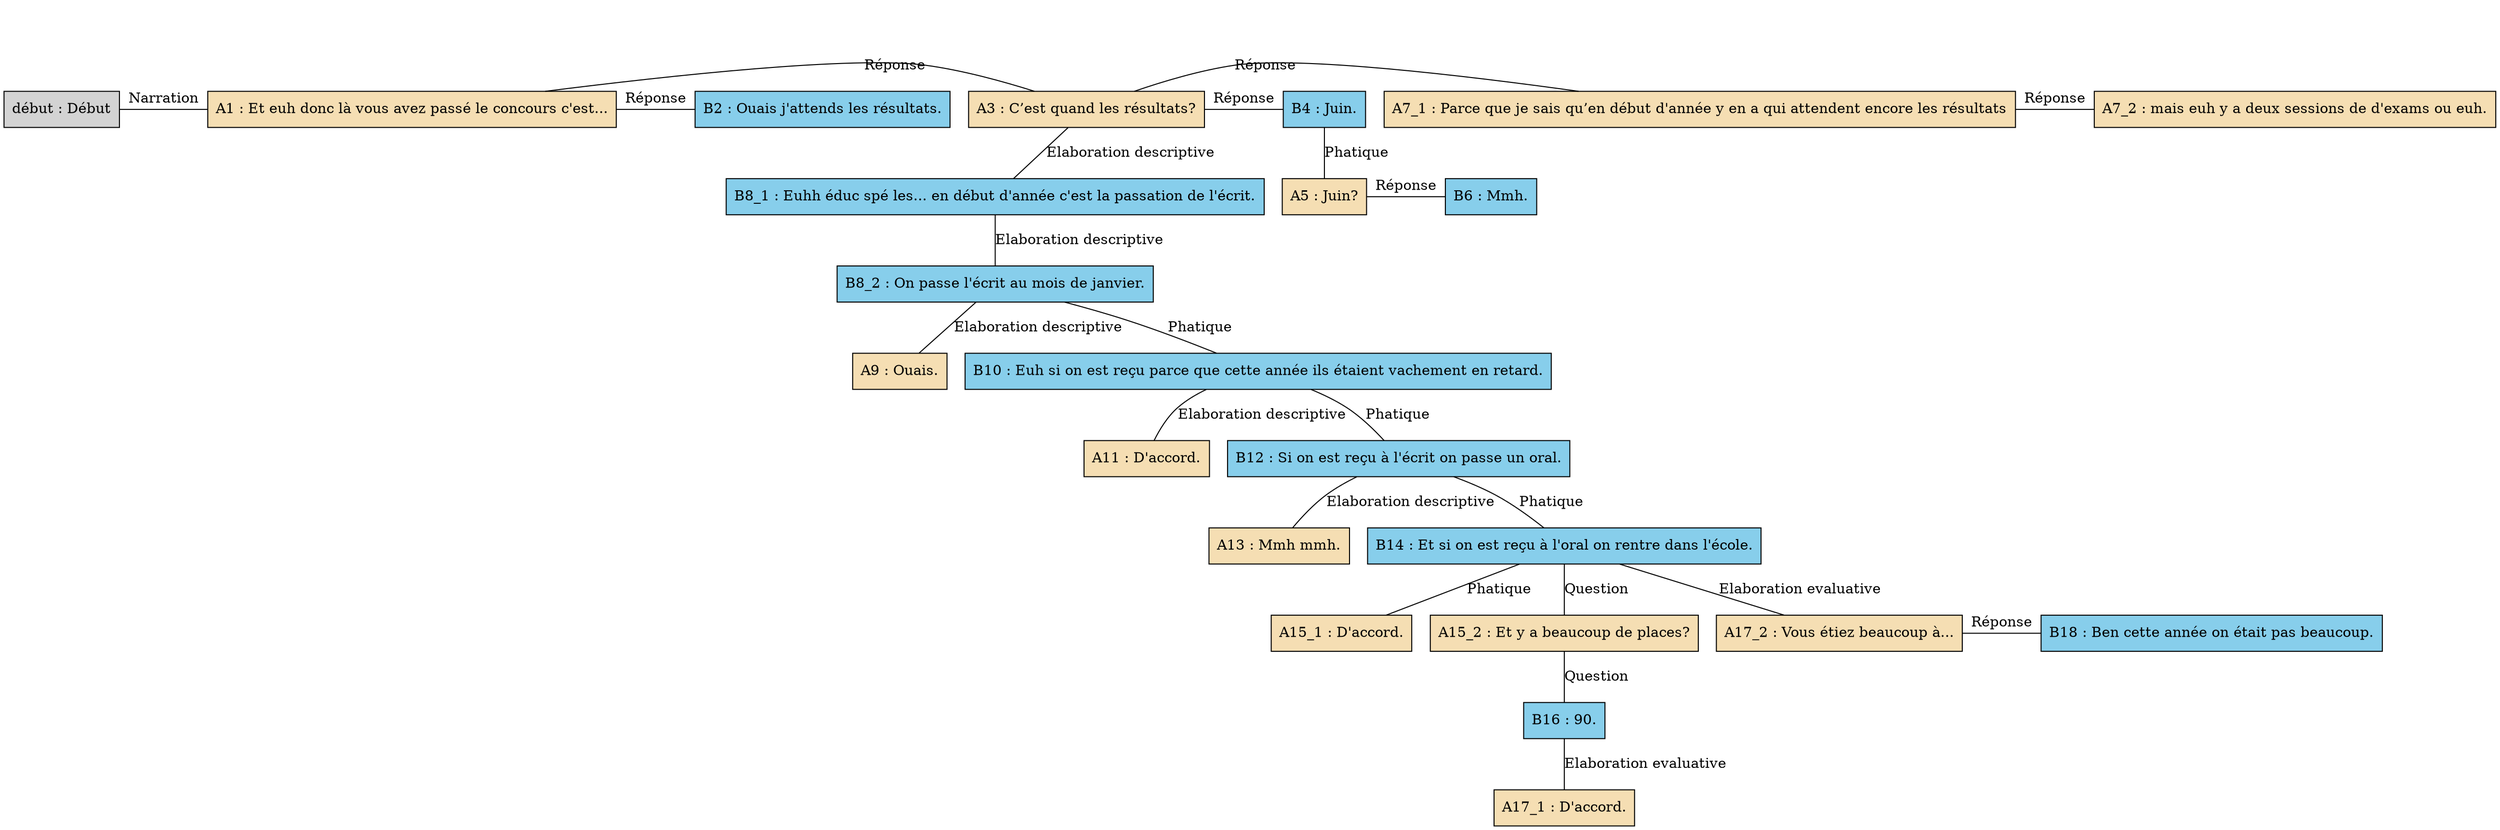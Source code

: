 digraph "Concours_-_C02" {
	node [shape=box style=filled]
	newrank=true
	zero [style=invis]
	"début" [label="début : Début"]
	A1 [label="A1 : Et euh donc là vous avez passé le concours c'est..." fillcolor=wheat]
	B2 [label="B2 : Ouais j'attends les résultats." fillcolor=skyblue]
	A3 [label="A3 : C’est quand les résultats?" fillcolor=wheat]
	B4 [label="B4 : Juin." fillcolor=skyblue]
	A5 [label="A5 : Juin?" fillcolor=wheat]
	B6 [label="B6 : Mmh." fillcolor=skyblue]
	A7_1 [label="A7_1 : Parce que je sais qu’en début d'année y en a qui attendent encore les résultats" fillcolor=wheat]
	A7_2 [label="A7_2 : mais euh y a deux sessions de d'exams ou euh." fillcolor=wheat]
	B8_1 [label="B8_1 : Euhh éduc spé les... en début d'année c'est la passation de l'écrit." fillcolor=skyblue]
	B8_2 [label="B8_2 : On passe l'écrit au mois de janvier." fillcolor=skyblue]
	A9 [label="A9 : Ouais." fillcolor=wheat]
	B10 [label="B10 : Euh si on est reçu parce que cette année ils étaient vachement en retard." fillcolor=skyblue]
	A11 [label="A11 : D'accord." fillcolor=wheat]
	B12 [label="B12 : Si on est reçu à l'écrit on passe un oral." fillcolor=skyblue]
	A13 [label="A13 : Mmh mmh." fillcolor=wheat]
	B14 [label="B14 : Et si on est reçu à l'oral on rentre dans l'école." fillcolor=skyblue]
	A15_1 [label="A15_1 : D'accord." fillcolor=wheat]
	A15_2 [label="A15_2 : Et y a beaucoup de places?" fillcolor=wheat]
	B16 [label="B16 : 90." fillcolor=skyblue]
	A17_1 [label="A17_1 : D'accord." fillcolor=wheat]
	A17_2 [label="A17_2 : Vous étiez beaucoup à..." fillcolor=wheat]
	B18 [label="B18 : Ben cette année on était pas beaucoup." fillcolor=skyblue]
	zero -> "début" [label="" style=invis]
	zero -> A1 [style=invis weight=1]
	"début" -> A1 [label=Narration constraint=false dir=none]
	zero -> B2 [style=invis weight=1]
	A1 -> B2 [label="Réponse" constraint=false dir=none]
	zero -> A3 [style=invis weight=1]
	A1 -> A3 [label="Réponse" constraint=false dir=none]
	zero -> B4 [style=invis weight=1]
	A3 -> B4 [label="Réponse" constraint=false dir=none]
	B4 -> A5 [label=Phatique dir=none weight=2]
	B4 -> B6 [style=invis weight=1]
	A5 -> B6 [label="Réponse" constraint=false dir=none]
	zero -> A7_1 [style=invis weight=1]
	A3 -> A7_1 [label="Réponse" constraint=false dir=none]
	zero -> A7_2 [style=invis weight=1]
	A7_1 -> A7_2 [label="Réponse" constraint=false dir=none]
	A3 -> B8_1 [label="Elaboration descriptive" dir=none weight=2]
	B8_1 -> B8_2 [label="Elaboration descriptive" dir=none weight=2]
	B8_2 -> A9 [label="Elaboration descriptive" dir=none weight=2]
	B10 -> A11 [label="Elaboration descriptive" dir=none weight=2]
	B12 -> A13 [label="Elaboration descriptive" dir=none weight=2]
	B14 -> A15_1 [label=Phatique dir=none weight=2]
	B8_2 -> B10 [label=Phatique dir=none weight=2]
	B10 -> B12 [label=Phatique dir=none weight=2]
	B12 -> B14 [label=Phatique dir=none weight=2]
	B14 -> A15_2 [label=Question dir=none weight=2]
	A15_2 -> B16 [label=Question dir=none weight=2]
	B16 -> A17_1 [label="Elaboration evaluative" dir=none weight=2]
	B14 -> A17_2 [label="Elaboration evaluative" dir=none weight=2]
	B14 -> B18 [style=invis weight=1]
	A17_2 -> B18 [label="Réponse" constraint=false dir=none]
}
